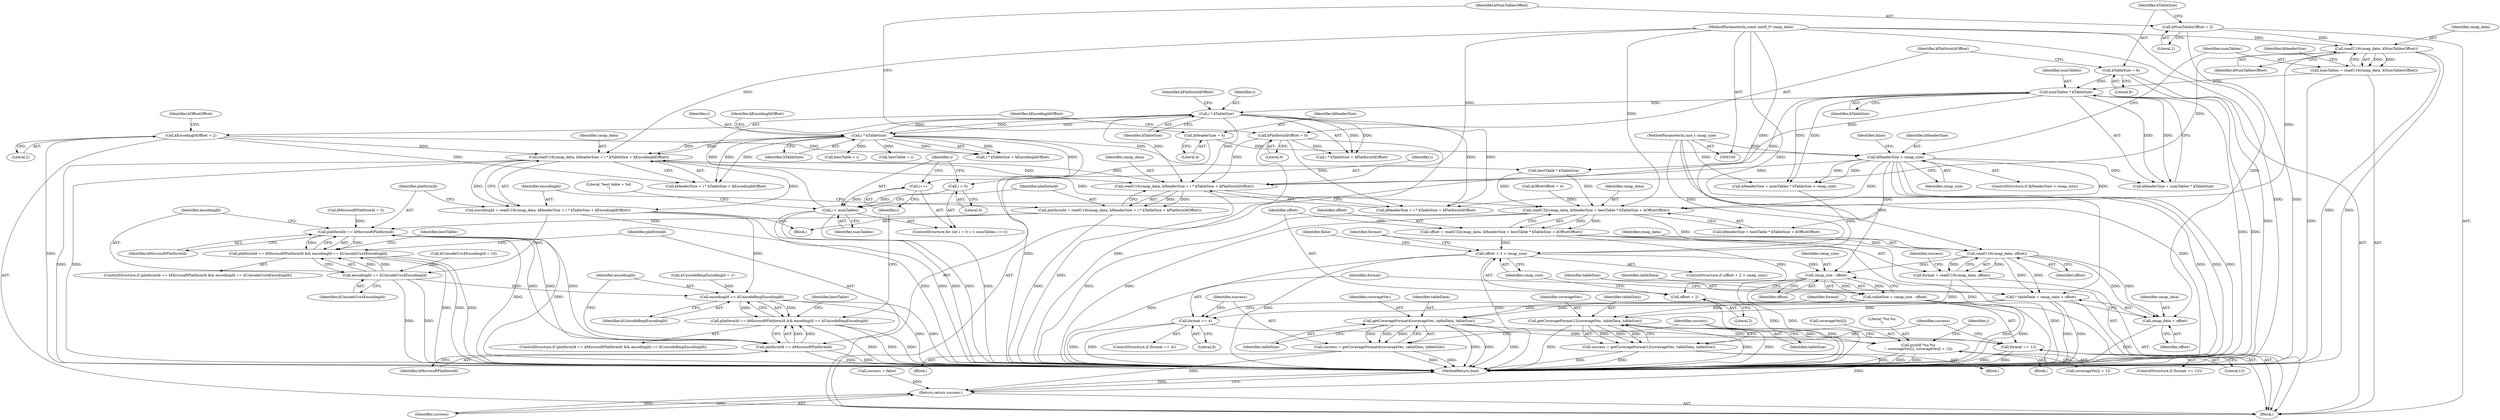 digraph "1_Android_ca8ac8acdad662230ae37998c6c4091bb39402b6@API" {
"1000197" [label="(Call,readU16(cmap_data, kHeaderSize + i * kTableSize + kEncodingIdOffset))"];
"1000185" [label="(Call,readU16(cmap_data, kHeaderSize + i * kTableSize + kPlatformIdOffset))"];
"1000152" [label="(Call,readU16(cmap_data, kNumTablesOffset))"];
"1000102" [label="(MethodParameterIn,const uint8_t* cmap_data)"];
"1000111" [label="(Call,kNumTablesOffset = 2)"];
"1000197" [label="(Call,readU16(cmap_data, kHeaderSize + i * kTableSize + kEncodingIdOffset))"];
"1000202" [label="(Call,i * kTableSize)"];
"1000190" [label="(Call,i * kTableSize)"];
"1000176" [label="(Call,i < numTables)"];
"1000179" [label="(Call,i++)"];
"1000173" [label="(Call,i = 0)"];
"1000159" [label="(Call,numTables * kTableSize)"];
"1000150" [label="(Call,numTables = readU16(cmap_data, kNumTablesOffset))"];
"1000115" [label="(Call,kTableSize = 8)"];
"1000123" [label="(Call,kEncodingIdOffset = 2)"];
"1000143" [label="(Call,kHeaderSize > cmap_size)"];
"1000107" [label="(Call,kHeaderSize = 4)"];
"1000103" [label="(MethodParameterIn,size_t cmap_size)"];
"1000119" [label="(Call,kPlatformIdOffset = 0)"];
"1000183" [label="(Call,platformId = readU16(cmap_data, kHeaderSize + i * kTableSize + kPlatformIdOffset))"];
"1000208" [label="(Call,platformId == kMicrosoftPlatformId)"];
"1000207" [label="(Call,platformId == kMicrosoftPlatformId && encodingId == kUnicodeUcs4EncodingId)"];
"1000222" [label="(Call,platformId == kMicrosoftPlatformId)"];
"1000221" [label="(Call,platformId == kMicrosoftPlatformId && encodingId == kUnicodeBmpEncodingId)"];
"1000195" [label="(Call,encodingId = readU16(cmap_data, kHeaderSize + i * kTableSize + kEncodingIdOffset))"];
"1000211" [label="(Call,encodingId == kUnicodeUcs4EncodingId)"];
"1000225" [label="(Call,encodingId == kUnicodeBmpEncodingId)"];
"1000245" [label="(Call,readU32(cmap_data, kHeaderSize + bestTable * kTableSize + kOffsetOffset))"];
"1000243" [label="(Call,offset = readU32(cmap_data, kHeaderSize + bestTable * kTableSize + kOffsetOffset))"];
"1000255" [label="(Call,offset + 2 > cmap_size)"];
"1000282" [label="(Call,cmap_size - offset)"];
"1000280" [label="(Call,tableSize = cmap_size - offset)"];
"1000292" [label="(Call,getCoverageFormat4(coverageVec, tableData, tableSize))"];
"1000290" [label="(Call,success = getCoverageFormat4(coverageVec, tableData, tableSize))"];
"1000339" [label="(Return,return success;)"];
"1000329" [label="(Call,printf(\"%x:%x\n\", coverageVec[i], coverageVec[i + 1]))"];
"1000304" [label="(Call,getCoverageFormat12(coverageVec, tableData, tableSize))"];
"1000302" [label="(Call,success = getCoverageFormat12(coverageVec, tableData, tableSize))"];
"1000256" [label="(Call,offset + 2)"];
"1000266" [label="(Call,readU16(cmap_data, offset))"];
"1000264" [label="(Call,format = readU16(cmap_data, offset))"];
"1000286" [label="(Call,format == 4)"];
"1000298" [label="(Call,format == 12)"];
"1000274" [label="(Call,* tableData = cmap_data + offset)"];
"1000276" [label="(Call,cmap_data + offset)"];
"1000150" [label="(Call,numTables = readU16(cmap_data, kNumTablesOffset))"];
"1000143" [label="(Call,kHeaderSize > cmap_size)"];
"1000175" [label="(Literal,0)"];
"1000180" [label="(Identifier,i)"];
"1000161" [label="(Identifier,kTableSize)"];
"1000295" [label="(Identifier,tableSize)"];
"1000305" [label="(Identifier,coverageVec)"];
"1000119" [label="(Call,kPlatformIdOffset = 0)"];
"1000159" [label="(Call,numTables * kTableSize)"];
"1000191" [label="(Identifier,i)"];
"1000210" [label="(Identifier,kMicrosoftPlatformId)"];
"1000177" [label="(Identifier,i)"];
"1000233" [label="(Literal,\"best table = %d\n\")"];
"1000183" [label="(Call,platformId = readU16(cmap_data, kHeaderSize + i * kTableSize + kPlatformIdOffset))"];
"1000247" [label="(Call,kHeaderSize + bestTable * kTableSize + kOffsetOffset)"];
"1000246" [label="(Identifier,cmap_data)"];
"1000254" [label="(ControlStructure,if (offset + 2 > cmap_size))"];
"1000120" [label="(Identifier,kPlatformIdOffset)"];
"1000190" [label="(Call,i * kTableSize)"];
"1000276" [label="(Call,cmap_data + offset)"];
"1000213" [label="(Identifier,kUnicodeUcs4EncodingId)"];
"1000102" [label="(MethodParameterIn,const uint8_t* cmap_data)"];
"1000274" [label="(Call,* tableData = cmap_data + offset)"];
"1000256" [label="(Call,offset + 2)"];
"1000112" [label="(Identifier,kNumTablesOffset)"];
"1000107" [label="(Call,kHeaderSize = 4)"];
"1000203" [label="(Identifier,i)"];
"1000281" [label="(Identifier,tableSize)"];
"1000212" [label="(Identifier,encodingId)"];
"1000197" [label="(Call,readU16(cmap_data, kHeaderSize + i * kTableSize + kEncodingIdOffset))"];
"1000209" [label="(Identifier,platformId)"];
"1000220" [label="(ControlStructure,if (platformId == kMicrosoftPlatformId && encodingId == kUnicodeBmpEncodingId))"];
"1000277" [label="(Identifier,cmap_data)"];
"1000196" [label="(Identifier,encodingId)"];
"1000187" [label="(Call,kHeaderSize + i * kTableSize + kPlatformIdOffset)"];
"1000127" [label="(Call,kOffsetOffset = 4)"];
"1000288" [label="(Literal,4)"];
"1000294" [label="(Identifier,tableData)"];
"1000151" [label="(Identifier,numTables)"];
"1000326" [label="(Identifier,i)"];
"1000331" [label="(Call,coverageVec[i])"];
"1000275" [label="(Identifier,tableData)"];
"1000208" [label="(Call,platformId == kMicrosoftPlatformId)"];
"1000181" [label="(Block,)"];
"1000270" [label="(Call,success = false)"];
"1000334" [label="(Call,coverageVec[i + 1])"];
"1000128" [label="(Identifier,kOffsetOffset)"];
"1000298" [label="(Call,format == 12)"];
"1000206" [label="(ControlStructure,if (platformId == kMicrosoftPlatformId && encodingId == kUnicodeUcs4EncodingId))"];
"1000309" [label="(Identifier,success)"];
"1000300" [label="(Literal,12)"];
"1000121" [label="(Literal,0)"];
"1000267" [label="(Identifier,cmap_data)"];
"1000131" [label="(Call,kMicrosoftPlatformId = 3)"];
"1000280" [label="(Call,tableSize = cmap_size - offset)"];
"1000258" [label="(Literal,2)"];
"1000111" [label="(Call,kNumTablesOffset = 2)"];
"1000135" [label="(Call,kUnicodeBmpEncodingId = 1)"];
"1000340" [label="(Identifier,success)"];
"1000284" [label="(Identifier,offset)"];
"1000156" [label="(Call,kHeaderSize + numTables * kTableSize > cmap_size)"];
"1000304" [label="(Call,getCoverageFormat12(coverageVec, tableData, tableSize))"];
"1000198" [label="(Identifier,cmap_data)"];
"1000104" [label="(Block,)"];
"1000250" [label="(Call,bestTable * kTableSize)"];
"1000145" [label="(Identifier,cmap_size)"];
"1000265" [label="(Identifier,format)"];
"1000283" [label="(Identifier,cmap_size)"];
"1000148" [label="(Identifier,false)"];
"1000227" [label="(Identifier,kUnicodeBmpEncodingId)"];
"1000109" [label="(Literal,4)"];
"1000154" [label="(Identifier,kNumTablesOffset)"];
"1000186" [label="(Identifier,cmap_data)"];
"1000230" [label="(Identifier,bestTable)"];
"1000142" [label="(ControlStructure,if (kHeaderSize > cmap_size))"];
"1000116" [label="(Identifier,kTableSize)"];
"1000307" [label="(Identifier,tableSize)"];
"1000303" [label="(Identifier,success)"];
"1000244" [label="(Identifier,offset)"];
"1000144" [label="(Identifier,kHeaderSize)"];
"1000282" [label="(Call,cmap_size - offset)"];
"1000285" [label="(ControlStructure,if (format == 4))"];
"1000271" [label="(Identifier,success)"];
"1000204" [label="(Identifier,kTableSize)"];
"1000245" [label="(Call,readU32(cmap_data, kHeaderSize + bestTable * kTableSize + kOffsetOffset))"];
"1000292" [label="(Call,getCoverageFormat4(coverageVec, tableData, tableSize))"];
"1000287" [label="(Identifier,format)"];
"1000185" [label="(Call,readU16(cmap_data, kHeaderSize + i * kTableSize + kPlatformIdOffset))"];
"1000125" [label="(Literal,2)"];
"1000229" [label="(Call,bestTable = i)"];
"1000223" [label="(Identifier,platformId)"];
"1000189" [label="(Call,i * kTableSize + kPlatformIdOffset)"];
"1000173" [label="(Call,i = 0)"];
"1000195" [label="(Call,encodingId = readU16(cmap_data, kHeaderSize + i * kTableSize + kEncodingIdOffset))"];
"1000328" [label="(Block,)"];
"1000192" [label="(Identifier,kTableSize)"];
"1000339" [label="(Return,return success;)"];
"1000301" [label="(Block,)"];
"1000113" [label="(Literal,2)"];
"1000199" [label="(Call,kHeaderSize + i * kTableSize + kEncodingIdOffset)"];
"1000123" [label="(Call,kEncodingIdOffset = 2)"];
"1000330" [label="(Literal,\"%x:%x\n\")"];
"1000158" [label="(Identifier,kHeaderSize)"];
"1000293" [label="(Identifier,coverageVec)"];
"1000202" [label="(Call,i * kTableSize)"];
"1000224" [label="(Identifier,kMicrosoftPlatformId)"];
"1000201" [label="(Call,i * kTableSize + kEncodingIdOffset)"];
"1000341" [label="(MethodReturn,bool)"];
"1000211" [label="(Call,encodingId == kUnicodeUcs4EncodingId)"];
"1000226" [label="(Identifier,encodingId)"];
"1000117" [label="(Literal,8)"];
"1000222" [label="(Call,platformId == kMicrosoftPlatformId)"];
"1000266" [label="(Call,readU16(cmap_data, offset))"];
"1000289" [label="(Block,)"];
"1000205" [label="(Identifier,kEncodingIdOffset)"];
"1000184" [label="(Identifier,platformId)"];
"1000176" [label="(Call,i < numTables)"];
"1000160" [label="(Identifier,numTables)"];
"1000216" [label="(Identifier,bestTable)"];
"1000139" [label="(Call,kUnicodeUcs4EncodingId = 10)"];
"1000153" [label="(Identifier,cmap_data)"];
"1000278" [label="(Identifier,offset)"];
"1000103" [label="(MethodParameterIn,size_t cmap_size)"];
"1000221" [label="(Call,platformId == kMicrosoftPlatformId && encodingId == kUnicodeBmpEncodingId)"];
"1000174" [label="(Identifier,i)"];
"1000215" [label="(Call,bestTable = i)"];
"1000243" [label="(Call,offset = readU32(cmap_data, kHeaderSize + bestTable * kTableSize + kOffsetOffset))"];
"1000171" [label="(ControlStructure,for (int i = 0; i < numTables; i++))"];
"1000193" [label="(Identifier,kPlatformIdOffset)"];
"1000157" [label="(Call,kHeaderSize + numTables * kTableSize)"];
"1000257" [label="(Identifier,offset)"];
"1000225" [label="(Call,encodingId == kUnicodeBmpEncodingId)"];
"1000207" [label="(Call,platformId == kMicrosoftPlatformId && encodingId == kUnicodeUcs4EncodingId)"];
"1000179" [label="(Call,i++)"];
"1000262" [label="(Identifier,false)"];
"1000302" [label="(Call,success = getCoverageFormat12(coverageVec, tableData, tableSize))"];
"1000299" [label="(Identifier,format)"];
"1000152" [label="(Call,readU16(cmap_data, kNumTablesOffset))"];
"1000297" [label="(ControlStructure,if (format == 12))"];
"1000178" [label="(Identifier,numTables)"];
"1000264" [label="(Call,format = readU16(cmap_data, offset))"];
"1000108" [label="(Identifier,kHeaderSize)"];
"1000291" [label="(Identifier,success)"];
"1000115" [label="(Call,kTableSize = 8)"];
"1000124" [label="(Identifier,kEncodingIdOffset)"];
"1000286" [label="(Call,format == 4)"];
"1000290" [label="(Call,success = getCoverageFormat4(coverageVec, tableData, tableSize))"];
"1000259" [label="(Identifier,cmap_size)"];
"1000306" [label="(Identifier,tableData)"];
"1000329" [label="(Call,printf(\"%x:%x\n\", coverageVec[i], coverageVec[i + 1]))"];
"1000268" [label="(Identifier,offset)"];
"1000255" [label="(Call,offset + 2 > cmap_size)"];
"1000197" -> "1000195"  [label="AST: "];
"1000197" -> "1000199"  [label="CFG: "];
"1000198" -> "1000197"  [label="AST: "];
"1000199" -> "1000197"  [label="AST: "];
"1000195" -> "1000197"  [label="CFG: "];
"1000197" -> "1000341"  [label="DDG: "];
"1000197" -> "1000341"  [label="DDG: "];
"1000197" -> "1000185"  [label="DDG: "];
"1000197" -> "1000195"  [label="DDG: "];
"1000197" -> "1000195"  [label="DDG: "];
"1000185" -> "1000197"  [label="DDG: "];
"1000102" -> "1000197"  [label="DDG: "];
"1000202" -> "1000197"  [label="DDG: "];
"1000202" -> "1000197"  [label="DDG: "];
"1000123" -> "1000197"  [label="DDG: "];
"1000197" -> "1000245"  [label="DDG: "];
"1000185" -> "1000183"  [label="AST: "];
"1000185" -> "1000187"  [label="CFG: "];
"1000186" -> "1000185"  [label="AST: "];
"1000187" -> "1000185"  [label="AST: "];
"1000183" -> "1000185"  [label="CFG: "];
"1000185" -> "1000341"  [label="DDG: "];
"1000185" -> "1000183"  [label="DDG: "];
"1000185" -> "1000183"  [label="DDG: "];
"1000152" -> "1000185"  [label="DDG: "];
"1000102" -> "1000185"  [label="DDG: "];
"1000143" -> "1000185"  [label="DDG: "];
"1000190" -> "1000185"  [label="DDG: "];
"1000190" -> "1000185"  [label="DDG: "];
"1000119" -> "1000185"  [label="DDG: "];
"1000152" -> "1000150"  [label="AST: "];
"1000152" -> "1000154"  [label="CFG: "];
"1000153" -> "1000152"  [label="AST: "];
"1000154" -> "1000152"  [label="AST: "];
"1000150" -> "1000152"  [label="CFG: "];
"1000152" -> "1000341"  [label="DDG: "];
"1000152" -> "1000341"  [label="DDG: "];
"1000152" -> "1000150"  [label="DDG: "];
"1000152" -> "1000150"  [label="DDG: "];
"1000102" -> "1000152"  [label="DDG: "];
"1000111" -> "1000152"  [label="DDG: "];
"1000152" -> "1000245"  [label="DDG: "];
"1000102" -> "1000100"  [label="AST: "];
"1000102" -> "1000341"  [label="DDG: "];
"1000102" -> "1000245"  [label="DDG: "];
"1000102" -> "1000266"  [label="DDG: "];
"1000102" -> "1000274"  [label="DDG: "];
"1000102" -> "1000276"  [label="DDG: "];
"1000111" -> "1000104"  [label="AST: "];
"1000111" -> "1000113"  [label="CFG: "];
"1000112" -> "1000111"  [label="AST: "];
"1000113" -> "1000111"  [label="AST: "];
"1000116" -> "1000111"  [label="CFG: "];
"1000111" -> "1000341"  [label="DDG: "];
"1000202" -> "1000201"  [label="AST: "];
"1000202" -> "1000204"  [label="CFG: "];
"1000203" -> "1000202"  [label="AST: "];
"1000204" -> "1000202"  [label="AST: "];
"1000205" -> "1000202"  [label="CFG: "];
"1000202" -> "1000341"  [label="DDG: "];
"1000202" -> "1000179"  [label="DDG: "];
"1000202" -> "1000190"  [label="DDG: "];
"1000202" -> "1000199"  [label="DDG: "];
"1000202" -> "1000199"  [label="DDG: "];
"1000202" -> "1000201"  [label="DDG: "];
"1000202" -> "1000201"  [label="DDG: "];
"1000190" -> "1000202"  [label="DDG: "];
"1000190" -> "1000202"  [label="DDG: "];
"1000202" -> "1000215"  [label="DDG: "];
"1000202" -> "1000229"  [label="DDG: "];
"1000202" -> "1000250"  [label="DDG: "];
"1000190" -> "1000189"  [label="AST: "];
"1000190" -> "1000192"  [label="CFG: "];
"1000191" -> "1000190"  [label="AST: "];
"1000192" -> "1000190"  [label="AST: "];
"1000193" -> "1000190"  [label="CFG: "];
"1000190" -> "1000187"  [label="DDG: "];
"1000190" -> "1000187"  [label="DDG: "];
"1000190" -> "1000189"  [label="DDG: "];
"1000190" -> "1000189"  [label="DDG: "];
"1000176" -> "1000190"  [label="DDG: "];
"1000159" -> "1000190"  [label="DDG: "];
"1000176" -> "1000171"  [label="AST: "];
"1000176" -> "1000178"  [label="CFG: "];
"1000177" -> "1000176"  [label="AST: "];
"1000178" -> "1000176"  [label="AST: "];
"1000184" -> "1000176"  [label="CFG: "];
"1000233" -> "1000176"  [label="CFG: "];
"1000176" -> "1000341"  [label="DDG: "];
"1000176" -> "1000341"  [label="DDG: "];
"1000176" -> "1000341"  [label="DDG: "];
"1000179" -> "1000176"  [label="DDG: "];
"1000173" -> "1000176"  [label="DDG: "];
"1000159" -> "1000176"  [label="DDG: "];
"1000179" -> "1000171"  [label="AST: "];
"1000179" -> "1000180"  [label="CFG: "];
"1000180" -> "1000179"  [label="AST: "];
"1000177" -> "1000179"  [label="CFG: "];
"1000173" -> "1000171"  [label="AST: "];
"1000173" -> "1000175"  [label="CFG: "];
"1000174" -> "1000173"  [label="AST: "];
"1000175" -> "1000173"  [label="AST: "];
"1000177" -> "1000173"  [label="CFG: "];
"1000159" -> "1000157"  [label="AST: "];
"1000159" -> "1000161"  [label="CFG: "];
"1000160" -> "1000159"  [label="AST: "];
"1000161" -> "1000159"  [label="AST: "];
"1000157" -> "1000159"  [label="CFG: "];
"1000159" -> "1000341"  [label="DDG: "];
"1000159" -> "1000341"  [label="DDG: "];
"1000159" -> "1000156"  [label="DDG: "];
"1000159" -> "1000156"  [label="DDG: "];
"1000159" -> "1000157"  [label="DDG: "];
"1000159" -> "1000157"  [label="DDG: "];
"1000150" -> "1000159"  [label="DDG: "];
"1000115" -> "1000159"  [label="DDG: "];
"1000159" -> "1000250"  [label="DDG: "];
"1000150" -> "1000104"  [label="AST: "];
"1000151" -> "1000150"  [label="AST: "];
"1000158" -> "1000150"  [label="CFG: "];
"1000150" -> "1000341"  [label="DDG: "];
"1000115" -> "1000104"  [label="AST: "];
"1000115" -> "1000117"  [label="CFG: "];
"1000116" -> "1000115"  [label="AST: "];
"1000117" -> "1000115"  [label="AST: "];
"1000120" -> "1000115"  [label="CFG: "];
"1000115" -> "1000341"  [label="DDG: "];
"1000123" -> "1000104"  [label="AST: "];
"1000123" -> "1000125"  [label="CFG: "];
"1000124" -> "1000123"  [label="AST: "];
"1000125" -> "1000123"  [label="AST: "];
"1000128" -> "1000123"  [label="CFG: "];
"1000123" -> "1000341"  [label="DDG: "];
"1000123" -> "1000199"  [label="DDG: "];
"1000123" -> "1000201"  [label="DDG: "];
"1000143" -> "1000142"  [label="AST: "];
"1000143" -> "1000145"  [label="CFG: "];
"1000144" -> "1000143"  [label="AST: "];
"1000145" -> "1000143"  [label="AST: "];
"1000148" -> "1000143"  [label="CFG: "];
"1000151" -> "1000143"  [label="CFG: "];
"1000143" -> "1000341"  [label="DDG: "];
"1000143" -> "1000341"  [label="DDG: "];
"1000143" -> "1000341"  [label="DDG: "];
"1000107" -> "1000143"  [label="DDG: "];
"1000103" -> "1000143"  [label="DDG: "];
"1000143" -> "1000156"  [label="DDG: "];
"1000143" -> "1000156"  [label="DDG: "];
"1000143" -> "1000157"  [label="DDG: "];
"1000143" -> "1000187"  [label="DDG: "];
"1000143" -> "1000245"  [label="DDG: "];
"1000143" -> "1000247"  [label="DDG: "];
"1000107" -> "1000104"  [label="AST: "];
"1000107" -> "1000109"  [label="CFG: "];
"1000108" -> "1000107"  [label="AST: "];
"1000109" -> "1000107"  [label="AST: "];
"1000112" -> "1000107"  [label="CFG: "];
"1000103" -> "1000100"  [label="AST: "];
"1000103" -> "1000341"  [label="DDG: "];
"1000103" -> "1000156"  [label="DDG: "];
"1000103" -> "1000255"  [label="DDG: "];
"1000103" -> "1000282"  [label="DDG: "];
"1000119" -> "1000104"  [label="AST: "];
"1000119" -> "1000121"  [label="CFG: "];
"1000120" -> "1000119"  [label="AST: "];
"1000121" -> "1000119"  [label="AST: "];
"1000124" -> "1000119"  [label="CFG: "];
"1000119" -> "1000341"  [label="DDG: "];
"1000119" -> "1000187"  [label="DDG: "];
"1000119" -> "1000189"  [label="DDG: "];
"1000183" -> "1000181"  [label="AST: "];
"1000184" -> "1000183"  [label="AST: "];
"1000196" -> "1000183"  [label="CFG: "];
"1000183" -> "1000341"  [label="DDG: "];
"1000183" -> "1000208"  [label="DDG: "];
"1000208" -> "1000207"  [label="AST: "];
"1000208" -> "1000210"  [label="CFG: "];
"1000209" -> "1000208"  [label="AST: "];
"1000210" -> "1000208"  [label="AST: "];
"1000212" -> "1000208"  [label="CFG: "];
"1000207" -> "1000208"  [label="CFG: "];
"1000208" -> "1000341"  [label="DDG: "];
"1000208" -> "1000341"  [label="DDG: "];
"1000208" -> "1000207"  [label="DDG: "];
"1000208" -> "1000207"  [label="DDG: "];
"1000131" -> "1000208"  [label="DDG: "];
"1000222" -> "1000208"  [label="DDG: "];
"1000208" -> "1000222"  [label="DDG: "];
"1000208" -> "1000222"  [label="DDG: "];
"1000207" -> "1000206"  [label="AST: "];
"1000207" -> "1000211"  [label="CFG: "];
"1000211" -> "1000207"  [label="AST: "];
"1000216" -> "1000207"  [label="CFG: "];
"1000223" -> "1000207"  [label="CFG: "];
"1000207" -> "1000341"  [label="DDG: "];
"1000207" -> "1000341"  [label="DDG: "];
"1000207" -> "1000341"  [label="DDG: "];
"1000211" -> "1000207"  [label="DDG: "];
"1000211" -> "1000207"  [label="DDG: "];
"1000222" -> "1000221"  [label="AST: "];
"1000222" -> "1000224"  [label="CFG: "];
"1000223" -> "1000222"  [label="AST: "];
"1000224" -> "1000222"  [label="AST: "];
"1000226" -> "1000222"  [label="CFG: "];
"1000221" -> "1000222"  [label="CFG: "];
"1000222" -> "1000341"  [label="DDG: "];
"1000222" -> "1000341"  [label="DDG: "];
"1000222" -> "1000221"  [label="DDG: "];
"1000222" -> "1000221"  [label="DDG: "];
"1000221" -> "1000220"  [label="AST: "];
"1000221" -> "1000225"  [label="CFG: "];
"1000225" -> "1000221"  [label="AST: "];
"1000230" -> "1000221"  [label="CFG: "];
"1000180" -> "1000221"  [label="CFG: "];
"1000221" -> "1000341"  [label="DDG: "];
"1000221" -> "1000341"  [label="DDG: "];
"1000221" -> "1000341"  [label="DDG: "];
"1000225" -> "1000221"  [label="DDG: "];
"1000225" -> "1000221"  [label="DDG: "];
"1000195" -> "1000181"  [label="AST: "];
"1000196" -> "1000195"  [label="AST: "];
"1000209" -> "1000195"  [label="CFG: "];
"1000195" -> "1000341"  [label="DDG: "];
"1000195" -> "1000341"  [label="DDG: "];
"1000195" -> "1000211"  [label="DDG: "];
"1000195" -> "1000225"  [label="DDG: "];
"1000211" -> "1000213"  [label="CFG: "];
"1000212" -> "1000211"  [label="AST: "];
"1000213" -> "1000211"  [label="AST: "];
"1000211" -> "1000341"  [label="DDG: "];
"1000211" -> "1000341"  [label="DDG: "];
"1000139" -> "1000211"  [label="DDG: "];
"1000211" -> "1000225"  [label="DDG: "];
"1000225" -> "1000227"  [label="CFG: "];
"1000226" -> "1000225"  [label="AST: "];
"1000227" -> "1000225"  [label="AST: "];
"1000225" -> "1000341"  [label="DDG: "];
"1000225" -> "1000341"  [label="DDG: "];
"1000135" -> "1000225"  [label="DDG: "];
"1000245" -> "1000243"  [label="AST: "];
"1000245" -> "1000247"  [label="CFG: "];
"1000246" -> "1000245"  [label="AST: "];
"1000247" -> "1000245"  [label="AST: "];
"1000243" -> "1000245"  [label="CFG: "];
"1000245" -> "1000341"  [label="DDG: "];
"1000245" -> "1000341"  [label="DDG: "];
"1000245" -> "1000243"  [label="DDG: "];
"1000245" -> "1000243"  [label="DDG: "];
"1000250" -> "1000245"  [label="DDG: "];
"1000250" -> "1000245"  [label="DDG: "];
"1000127" -> "1000245"  [label="DDG: "];
"1000245" -> "1000266"  [label="DDG: "];
"1000243" -> "1000104"  [label="AST: "];
"1000244" -> "1000243"  [label="AST: "];
"1000257" -> "1000243"  [label="CFG: "];
"1000243" -> "1000341"  [label="DDG: "];
"1000243" -> "1000255"  [label="DDG: "];
"1000243" -> "1000256"  [label="DDG: "];
"1000243" -> "1000266"  [label="DDG: "];
"1000255" -> "1000254"  [label="AST: "];
"1000255" -> "1000259"  [label="CFG: "];
"1000256" -> "1000255"  [label="AST: "];
"1000259" -> "1000255"  [label="AST: "];
"1000262" -> "1000255"  [label="CFG: "];
"1000265" -> "1000255"  [label="CFG: "];
"1000255" -> "1000341"  [label="DDG: "];
"1000255" -> "1000341"  [label="DDG: "];
"1000255" -> "1000341"  [label="DDG: "];
"1000156" -> "1000255"  [label="DDG: "];
"1000255" -> "1000282"  [label="DDG: "];
"1000282" -> "1000280"  [label="AST: "];
"1000282" -> "1000284"  [label="CFG: "];
"1000283" -> "1000282"  [label="AST: "];
"1000284" -> "1000282"  [label="AST: "];
"1000280" -> "1000282"  [label="CFG: "];
"1000282" -> "1000341"  [label="DDG: "];
"1000282" -> "1000341"  [label="DDG: "];
"1000282" -> "1000280"  [label="DDG: "];
"1000282" -> "1000280"  [label="DDG: "];
"1000266" -> "1000282"  [label="DDG: "];
"1000280" -> "1000104"  [label="AST: "];
"1000281" -> "1000280"  [label="AST: "];
"1000287" -> "1000280"  [label="CFG: "];
"1000280" -> "1000341"  [label="DDG: "];
"1000280" -> "1000341"  [label="DDG: "];
"1000280" -> "1000292"  [label="DDG: "];
"1000280" -> "1000304"  [label="DDG: "];
"1000292" -> "1000290"  [label="AST: "];
"1000292" -> "1000295"  [label="CFG: "];
"1000293" -> "1000292"  [label="AST: "];
"1000294" -> "1000292"  [label="AST: "];
"1000295" -> "1000292"  [label="AST: "];
"1000290" -> "1000292"  [label="CFG: "];
"1000292" -> "1000341"  [label="DDG: "];
"1000292" -> "1000341"  [label="DDG: "];
"1000292" -> "1000341"  [label="DDG: "];
"1000292" -> "1000290"  [label="DDG: "];
"1000292" -> "1000290"  [label="DDG: "];
"1000292" -> "1000290"  [label="DDG: "];
"1000274" -> "1000292"  [label="DDG: "];
"1000292" -> "1000329"  [label="DDG: "];
"1000290" -> "1000289"  [label="AST: "];
"1000291" -> "1000290"  [label="AST: "];
"1000309" -> "1000290"  [label="CFG: "];
"1000290" -> "1000341"  [label="DDG: "];
"1000290" -> "1000341"  [label="DDG: "];
"1000290" -> "1000339"  [label="DDG: "];
"1000339" -> "1000104"  [label="AST: "];
"1000339" -> "1000340"  [label="CFG: "];
"1000340" -> "1000339"  [label="AST: "];
"1000341" -> "1000339"  [label="CFG: "];
"1000339" -> "1000341"  [label="DDG: "];
"1000340" -> "1000339"  [label="DDG: "];
"1000302" -> "1000339"  [label="DDG: "];
"1000270" -> "1000339"  [label="DDG: "];
"1000329" -> "1000328"  [label="AST: "];
"1000329" -> "1000334"  [label="CFG: "];
"1000330" -> "1000329"  [label="AST: "];
"1000331" -> "1000329"  [label="AST: "];
"1000334" -> "1000329"  [label="AST: "];
"1000326" -> "1000329"  [label="CFG: "];
"1000329" -> "1000341"  [label="DDG: "];
"1000329" -> "1000341"  [label="DDG: "];
"1000329" -> "1000341"  [label="DDG: "];
"1000304" -> "1000329"  [label="DDG: "];
"1000304" -> "1000302"  [label="AST: "];
"1000304" -> "1000307"  [label="CFG: "];
"1000305" -> "1000304"  [label="AST: "];
"1000306" -> "1000304"  [label="AST: "];
"1000307" -> "1000304"  [label="AST: "];
"1000302" -> "1000304"  [label="CFG: "];
"1000304" -> "1000341"  [label="DDG: "];
"1000304" -> "1000341"  [label="DDG: "];
"1000304" -> "1000341"  [label="DDG: "];
"1000304" -> "1000302"  [label="DDG: "];
"1000304" -> "1000302"  [label="DDG: "];
"1000304" -> "1000302"  [label="DDG: "];
"1000274" -> "1000304"  [label="DDG: "];
"1000302" -> "1000301"  [label="AST: "];
"1000303" -> "1000302"  [label="AST: "];
"1000309" -> "1000302"  [label="CFG: "];
"1000302" -> "1000341"  [label="DDG: "];
"1000302" -> "1000341"  [label="DDG: "];
"1000256" -> "1000258"  [label="CFG: "];
"1000257" -> "1000256"  [label="AST: "];
"1000258" -> "1000256"  [label="AST: "];
"1000259" -> "1000256"  [label="CFG: "];
"1000256" -> "1000341"  [label="DDG: "];
"1000266" -> "1000264"  [label="AST: "];
"1000266" -> "1000268"  [label="CFG: "];
"1000267" -> "1000266"  [label="AST: "];
"1000268" -> "1000266"  [label="AST: "];
"1000264" -> "1000266"  [label="CFG: "];
"1000266" -> "1000264"  [label="DDG: "];
"1000266" -> "1000264"  [label="DDG: "];
"1000266" -> "1000274"  [label="DDG: "];
"1000266" -> "1000274"  [label="DDG: "];
"1000266" -> "1000276"  [label="DDG: "];
"1000266" -> "1000276"  [label="DDG: "];
"1000264" -> "1000104"  [label="AST: "];
"1000265" -> "1000264"  [label="AST: "];
"1000271" -> "1000264"  [label="CFG: "];
"1000264" -> "1000341"  [label="DDG: "];
"1000264" -> "1000286"  [label="DDG: "];
"1000286" -> "1000285"  [label="AST: "];
"1000286" -> "1000288"  [label="CFG: "];
"1000287" -> "1000286"  [label="AST: "];
"1000288" -> "1000286"  [label="AST: "];
"1000291" -> "1000286"  [label="CFG: "];
"1000299" -> "1000286"  [label="CFG: "];
"1000286" -> "1000341"  [label="DDG: "];
"1000286" -> "1000341"  [label="DDG: "];
"1000286" -> "1000298"  [label="DDG: "];
"1000298" -> "1000297"  [label="AST: "];
"1000298" -> "1000300"  [label="CFG: "];
"1000299" -> "1000298"  [label="AST: "];
"1000300" -> "1000298"  [label="AST: "];
"1000303" -> "1000298"  [label="CFG: "];
"1000309" -> "1000298"  [label="CFG: "];
"1000298" -> "1000341"  [label="DDG: "];
"1000298" -> "1000341"  [label="DDG: "];
"1000274" -> "1000104"  [label="AST: "];
"1000274" -> "1000276"  [label="CFG: "];
"1000275" -> "1000274"  [label="AST: "];
"1000276" -> "1000274"  [label="AST: "];
"1000281" -> "1000274"  [label="CFG: "];
"1000274" -> "1000341"  [label="DDG: "];
"1000274" -> "1000341"  [label="DDG: "];
"1000276" -> "1000278"  [label="CFG: "];
"1000277" -> "1000276"  [label="AST: "];
"1000278" -> "1000276"  [label="AST: "];
"1000276" -> "1000341"  [label="DDG: "];
}
